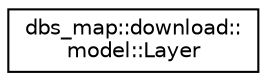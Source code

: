 digraph "Graphical Class Hierarchy"
{
 // LATEX_PDF_SIZE
  edge [fontname="Helvetica",fontsize="10",labelfontname="Helvetica",labelfontsize="10"];
  node [fontname="Helvetica",fontsize="10",shape=record];
  rankdir="LR";
  Node0 [label="dbs_map::download::\lmodel::Layer",height=0.2,width=0.4,color="black", fillcolor="white", style="filled",URL="$structdbs__map_1_1download_1_1model_1_1Layer.html",tooltip="Data Transfer Object (DTO) representing metadata for a layer in a map catalog."];
}
